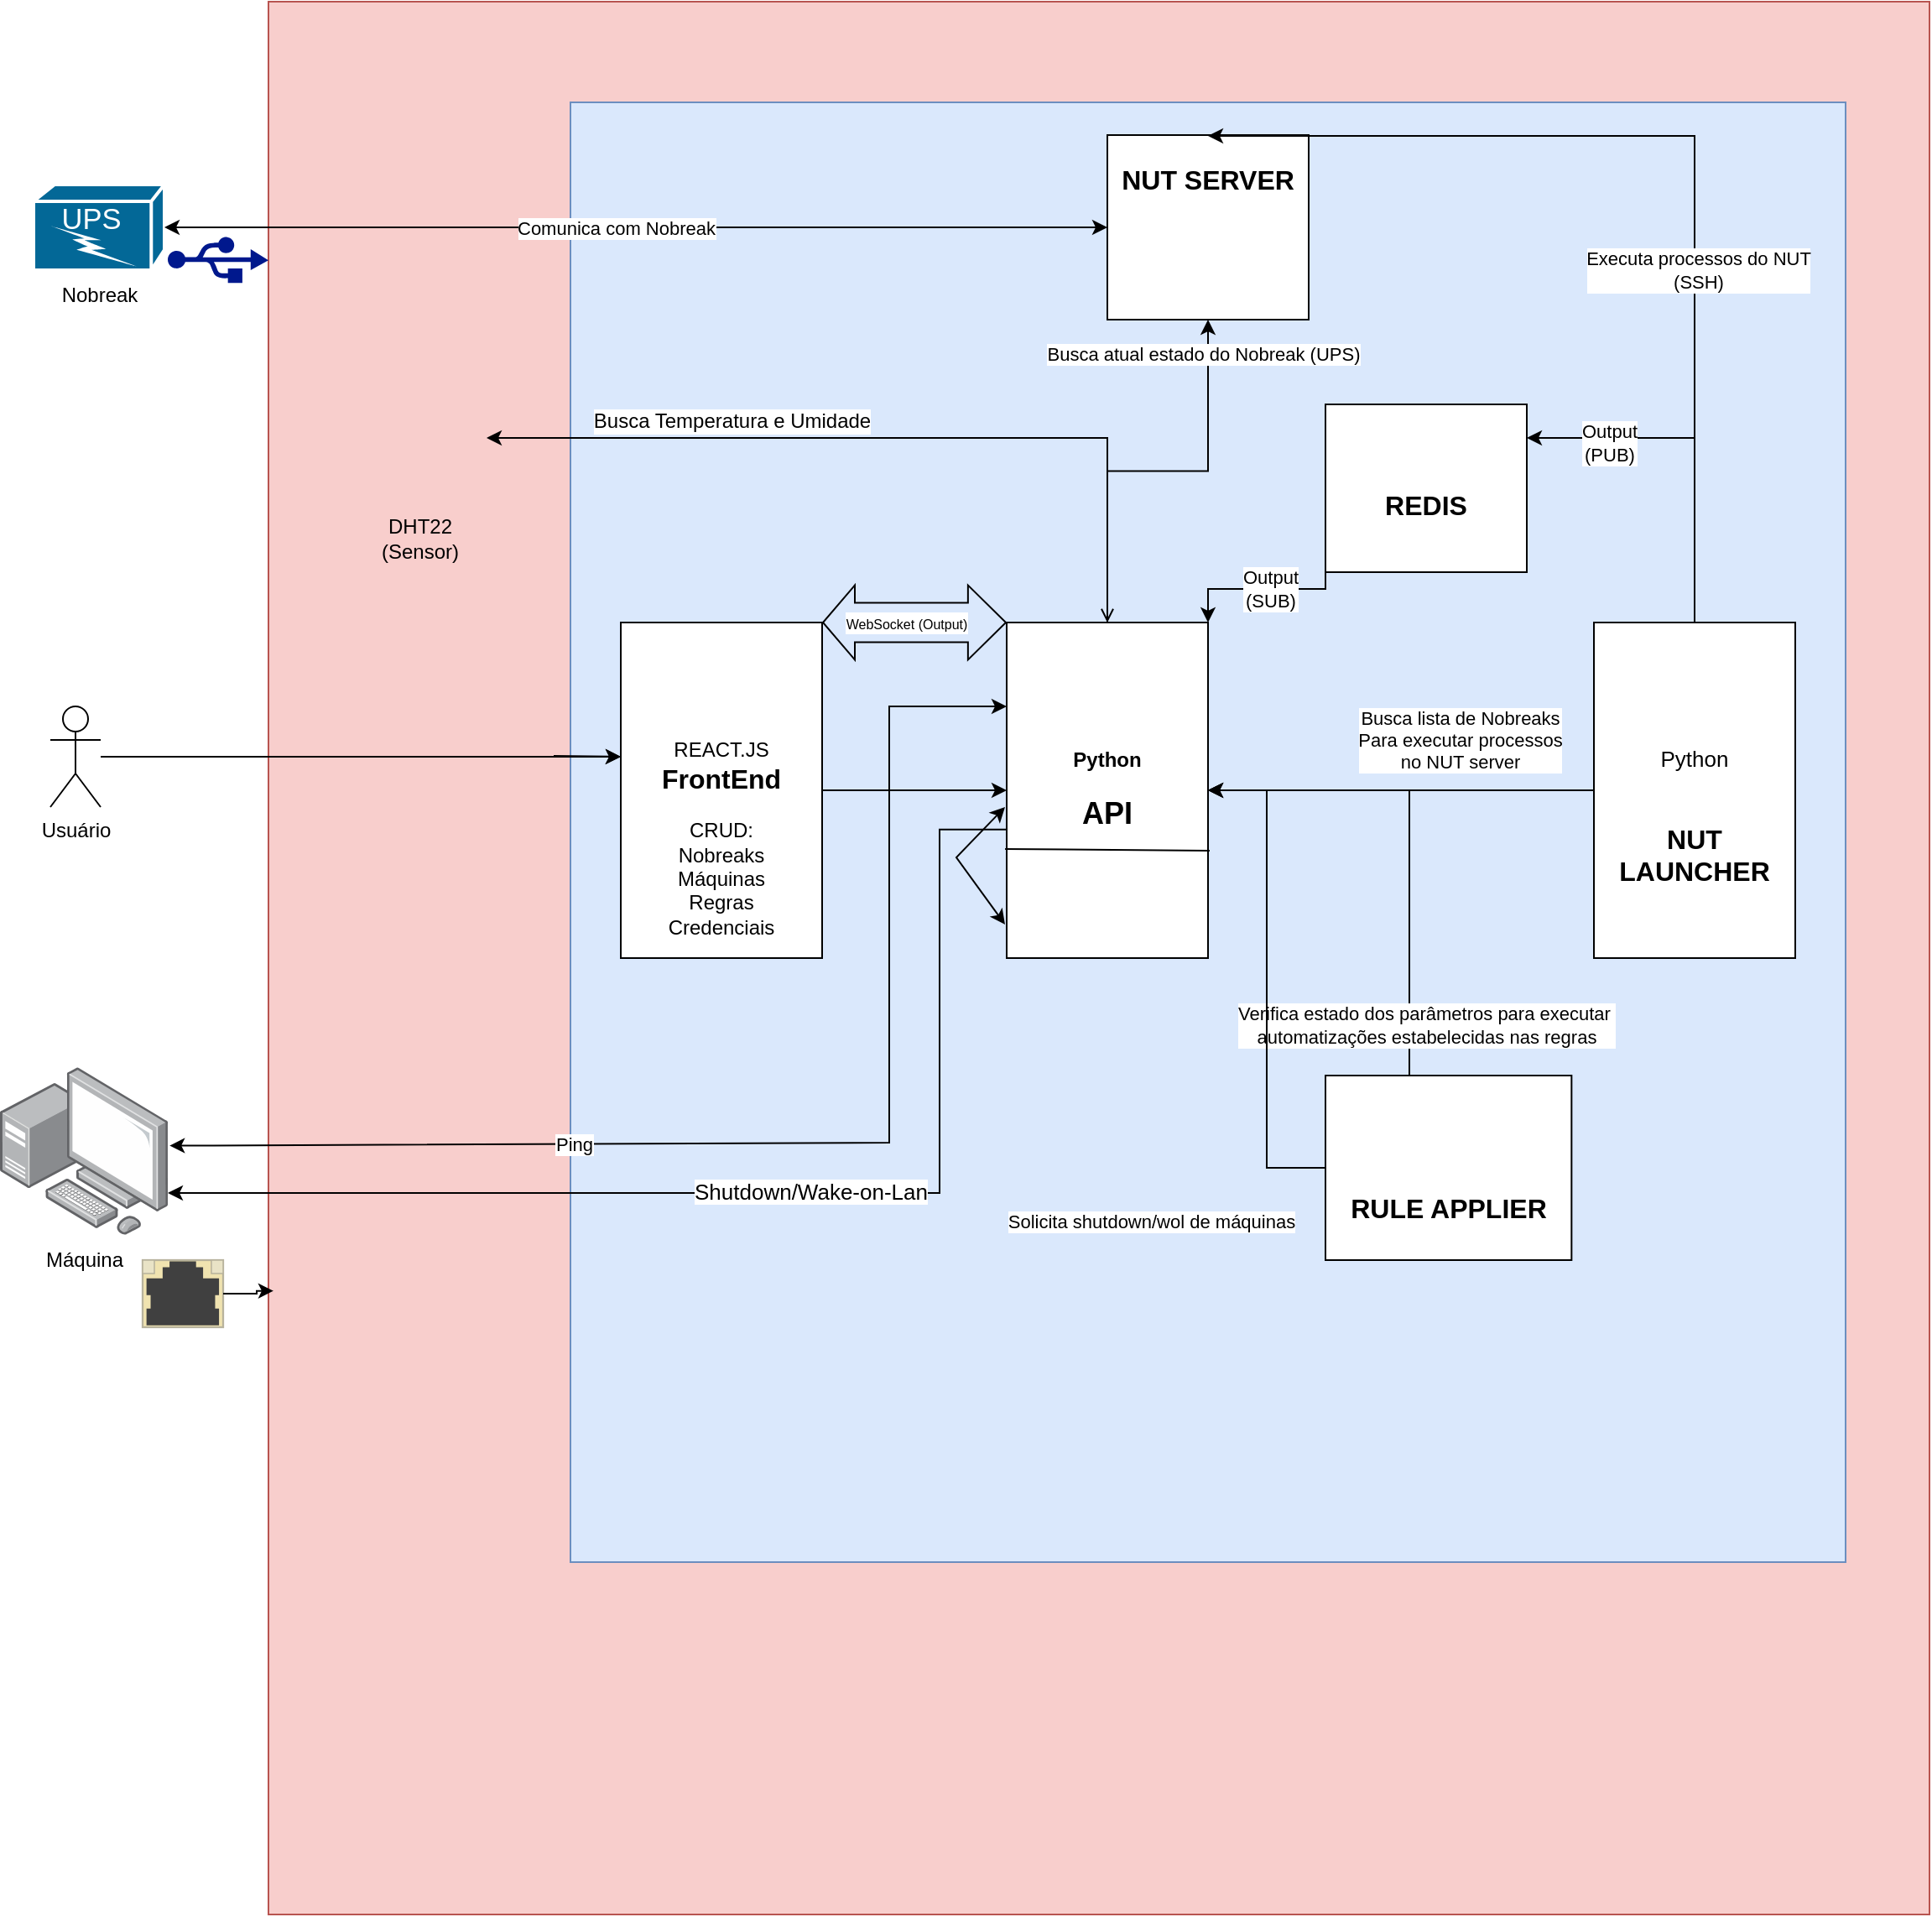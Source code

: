 <mxfile version="24.4.13" type="github">
  <diagram name="Página-1" id="loog_TDpNLrYzkw7vRTw">
    <mxGraphModel dx="1862" dy="1729" grid="1" gridSize="10" guides="1" tooltips="1" connect="1" arrows="1" fold="1" page="1" pageScale="1" pageWidth="827" pageHeight="1169" math="0" shadow="0">
      <root>
        <mxCell id="0" />
        <mxCell id="1" parent="0" />
        <mxCell id="q3MnRj5c0zbGP_vSEpre-81" value="" style="rounded=0;whiteSpace=wrap;html=1;fillColor=#f8cecc;strokeColor=#b85450;" parent="1" vertex="1">
          <mxGeometry x="-120" y="-50" width="990" height="1140" as="geometry" />
        </mxCell>
        <mxCell id="q3MnRj5c0zbGP_vSEpre-72" value="" style="rounded=0;whiteSpace=wrap;html=1;fillColor=#dae8fc;strokeColor=#6c8ebf;" parent="1" vertex="1">
          <mxGeometry x="60" y="10" width="760" height="870" as="geometry" />
        </mxCell>
        <mxCell id="q3MnRj5c0zbGP_vSEpre-71" style="edgeStyle=orthogonalEdgeStyle;rounded=0;orthogonalLoop=1;jettySize=auto;html=1;" parent="1" source="aKBw-4UxV57anF9vEbet-1" edge="1">
          <mxGeometry relative="1" as="geometry">
            <mxPoint x="90" y="400" as="targetPoint" />
          </mxGeometry>
        </mxCell>
        <mxCell id="aKBw-4UxV57anF9vEbet-1" value="Usuário" style="shape=umlActor;verticalLabelPosition=bottom;verticalAlign=top;html=1;outlineConnect=0;" parent="1" vertex="1">
          <mxGeometry x="-250" y="370" width="30" height="60" as="geometry" />
        </mxCell>
        <mxCell id="aKBw-4UxV57anF9vEbet-2" value="" style="endArrow=classic;html=1;rounded=0;entryX=0;entryY=0.4;entryDx=0;entryDy=0;entryPerimeter=0;" parent="1" target="aKBw-4UxV57anF9vEbet-5" edge="1">
          <mxGeometry width="50" height="50" relative="1" as="geometry">
            <mxPoint x="50" y="399.5" as="sourcePoint" />
            <mxPoint x="130" y="399.5" as="targetPoint" />
          </mxGeometry>
        </mxCell>
        <mxCell id="aKBw-4UxV57anF9vEbet-7" style="edgeStyle=orthogonalEdgeStyle;rounded=0;orthogonalLoop=1;jettySize=auto;html=1;exitX=1;exitY=0.5;exitDx=0;exitDy=0;entryX=0;entryY=0.5;entryDx=0;entryDy=0;" parent="1" source="aKBw-4UxV57anF9vEbet-5" target="aKBw-4UxV57anF9vEbet-6" edge="1">
          <mxGeometry relative="1" as="geometry">
            <mxPoint x="320" y="490" as="targetPoint" />
          </mxGeometry>
        </mxCell>
        <mxCell id="q3MnRj5c0zbGP_vSEpre-61" style="edgeStyle=orthogonalEdgeStyle;rounded=0;orthogonalLoop=1;jettySize=auto;html=1;entryX=0.5;entryY=1;entryDx=0;entryDy=0;" parent="1" source="aKBw-4UxV57anF9vEbet-6" target="aKBw-4UxV57anF9vEbet-15" edge="1">
          <mxGeometry relative="1" as="geometry" />
        </mxCell>
        <mxCell id="q3MnRj5c0zbGP_vSEpre-62" value="Busca atual estado do Nobreak (UPS)" style="edgeLabel;html=1;align=center;verticalAlign=middle;resizable=0;points=[];" parent="q3MnRj5c0zbGP_vSEpre-61" vertex="1" connectable="0">
          <mxGeometry x="-0.011" relative="1" as="geometry">
            <mxPoint x="28" y="-70" as="offset" />
          </mxGeometry>
        </mxCell>
        <mxCell id="q3MnRj5c0zbGP_vSEpre-69" style="edgeStyle=orthogonalEdgeStyle;rounded=0;orthogonalLoop=1;jettySize=auto;html=1;entryX=1;entryY=0.5;entryDx=0;entryDy=0;startArrow=open;startFill=0;" parent="1" source="aKBw-4UxV57anF9vEbet-6" target="q3MnRj5c0zbGP_vSEpre-68" edge="1">
          <mxGeometry relative="1" as="geometry">
            <Array as="points">
              <mxPoint x="380" y="210" />
            </Array>
          </mxGeometry>
        </mxCell>
        <mxCell id="q3MnRj5c0zbGP_vSEpre-70" value="&lt;font style=&quot;font-size: 12px;&quot;&gt;Busca Temperatura e Umidade&lt;/font&gt;" style="edgeLabel;html=1;align=center;verticalAlign=middle;resizable=0;points=[];" parent="q3MnRj5c0zbGP_vSEpre-69" vertex="1" connectable="0">
          <mxGeometry x="0.426" y="-2" relative="1" as="geometry">
            <mxPoint x="8" y="-8" as="offset" />
          </mxGeometry>
        </mxCell>
        <mxCell id="aKBw-4UxV57anF9vEbet-6" value="&lt;div&gt;&lt;b&gt;Python&lt;/b&gt;&lt;/div&gt;&lt;b&gt;&lt;div&gt;&lt;b&gt;&lt;br&gt;&lt;/b&gt;&lt;/div&gt;&lt;font style=&quot;font-size: 18px;&quot;&gt;API&lt;/font&gt;&lt;/b&gt;" style="rounded=0;whiteSpace=wrap;html=1;" parent="1" vertex="1">
          <mxGeometry x="320" y="320" width="120" height="200" as="geometry" />
        </mxCell>
        <mxCell id="aKBw-4UxV57anF9vEbet-9" value="" style="shape=image;verticalLabelPosition=bottom;labelBackgroundColor=default;verticalAlign=top;aspect=fixed;imageAspect=0;image=https://upload.wikimedia.org/wikipedia/commons/thumb/c/c3/Python-logo-notext.svg/1869px-Python-logo-notext.svg.png;" parent="1" vertex="1">
          <mxGeometry x="335" y="333.84" width="51.25" height="56.16" as="geometry" />
        </mxCell>
        <mxCell id="aKBw-4UxV57anF9vEbet-10" value="" style="shape=image;verticalLabelPosition=bottom;labelBackgroundColor=default;verticalAlign=top;aspect=fixed;imageAspect=0;image=https://upload.wikimedia.org/wikipedia/commons/thumb/3/38/SQLite370.svg/1200px-SQLite370.svg.png;" parent="1" vertex="1">
          <mxGeometry x="335" y="460" width="90" height="42.67" as="geometry" />
        </mxCell>
        <mxCell id="aKBw-4UxV57anF9vEbet-11" value="" style="endArrow=none;html=1;rounded=0;exitX=-0.008;exitY=0.675;exitDx=0;exitDy=0;exitPerimeter=0;entryX=1.008;entryY=0.68;entryDx=0;entryDy=0;entryPerimeter=0;" parent="1" source="aKBw-4UxV57anF9vEbet-6" target="aKBw-4UxV57anF9vEbet-6" edge="1">
          <mxGeometry width="50" height="50" relative="1" as="geometry">
            <mxPoint x="320" y="340" as="sourcePoint" />
            <mxPoint x="370" y="290" as="targetPoint" />
          </mxGeometry>
        </mxCell>
        <mxCell id="aKBw-4UxV57anF9vEbet-14" value="" style="endArrow=classic;startArrow=classic;html=1;rounded=0;entryX=1;entryY=0.5;entryDx=0;entryDy=0;" parent="1" edge="1">
          <mxGeometry width="50" height="50" relative="1" as="geometry">
            <mxPoint x="319" y="500" as="sourcePoint" />
            <mxPoint x="319" y="430" as="targetPoint" />
            <Array as="points">
              <mxPoint x="290" y="460" />
            </Array>
          </mxGeometry>
        </mxCell>
        <mxCell id="q3MnRj5c0zbGP_vSEpre-6" value="" style="group;movable=1;resizable=1;rotatable=1;deletable=1;editable=1;locked=0;connectable=1;" parent="1" vertex="1" connectable="0">
          <mxGeometry x="380" y="29.5" width="120" height="110" as="geometry" />
        </mxCell>
        <mxCell id="aKBw-4UxV57anF9vEbet-15" value="&lt;font style=&quot;font-size: 16px;&quot;&gt;&lt;b&gt;NUT SERVER&lt;/b&gt;&lt;/font&gt;&lt;div style=&quot;font-size: 16px;&quot;&gt;&lt;font style=&quot;font-size: 16px;&quot;&gt;&lt;br&gt;&lt;/font&gt;&lt;/div&gt;&lt;div style=&quot;font-size: 16px;&quot;&gt;&lt;font style=&quot;font-size: 16px;&quot;&gt;&lt;br&gt;&lt;/font&gt;&lt;/div&gt;&lt;div style=&quot;font-size: 16px;&quot;&gt;&lt;b&gt;&lt;br&gt;&lt;/b&gt;&lt;/div&gt;" style="rounded=0;whiteSpace=wrap;html=1;" parent="q3MnRj5c0zbGP_vSEpre-6" vertex="1">
          <mxGeometry width="120" height="110.0" as="geometry" />
        </mxCell>
        <mxCell id="q3MnRj5c0zbGP_vSEpre-4" value="" style="shape=image;verticalLabelPosition=bottom;labelBackgroundColor=default;verticalAlign=top;aspect=fixed;imageAspect=0;image=https://networkupstools.org/images/nut-logo.png;movable=1;resizable=1;rotatable=1;deletable=1;editable=1;locked=0;connectable=1;" parent="q3MnRj5c0zbGP_vSEpre-6" vertex="1">
          <mxGeometry x="40" y="50.0" width="33" height="33" as="geometry" />
        </mxCell>
        <mxCell id="q3MnRj5c0zbGP_vSEpre-12" value="" style="group" parent="1" vertex="1" connectable="0">
          <mxGeometry x="670" y="320" width="120" height="200" as="geometry" />
        </mxCell>
        <mxCell id="q3MnRj5c0zbGP_vSEpre-16" style="edgeStyle=orthogonalEdgeStyle;rounded=0;orthogonalLoop=1;jettySize=auto;html=1;" parent="q3MnRj5c0zbGP_vSEpre-12" source="q3MnRj5c0zbGP_vSEpre-5" edge="1">
          <mxGeometry relative="1" as="geometry">
            <mxPoint x="-230" y="-290" as="targetPoint" />
            <Array as="points">
              <mxPoint x="60" y="-290" />
            </Array>
          </mxGeometry>
        </mxCell>
        <mxCell id="q3MnRj5c0zbGP_vSEpre-17" value="Executa processos do NUT&lt;div&gt;(SSH)&lt;/div&gt;" style="edgeLabel;html=1;align=center;verticalAlign=middle;resizable=0;points=[];" parent="q3MnRj5c0zbGP_vSEpre-16" vertex="1" connectable="0">
          <mxGeometry x="-0.274" y="-2" relative="1" as="geometry">
            <mxPoint as="offset" />
          </mxGeometry>
        </mxCell>
        <mxCell id="q3MnRj5c0zbGP_vSEpre-26" style="edgeStyle=orthogonalEdgeStyle;rounded=0;orthogonalLoop=1;jettySize=auto;html=1;" parent="q3MnRj5c0zbGP_vSEpre-12" source="q3MnRj5c0zbGP_vSEpre-5" edge="1">
          <mxGeometry relative="1" as="geometry">
            <mxPoint x="-40" y="-110" as="targetPoint" />
            <Array as="points">
              <mxPoint x="60" y="-110" />
            </Array>
          </mxGeometry>
        </mxCell>
        <mxCell id="q3MnRj5c0zbGP_vSEpre-27" value="Output&lt;br&gt;(PUB)" style="edgeLabel;html=1;align=center;verticalAlign=middle;resizable=0;points=[];" parent="q3MnRj5c0zbGP_vSEpre-26" vertex="1" connectable="0">
          <mxGeometry x="0.529" y="3" relative="1" as="geometry">
            <mxPoint x="-1" as="offset" />
          </mxGeometry>
        </mxCell>
        <mxCell id="q3MnRj5c0zbGP_vSEpre-5" value="&lt;div style=&quot;&quot;&gt;&lt;font style=&quot;font-size: 13px;&quot;&gt;&lt;br&gt;&lt;/font&gt;&lt;/div&gt;&lt;div style=&quot;&quot;&gt;&lt;font style=&quot;font-size: 13px;&quot;&gt;&lt;br&gt;&lt;/font&gt;&lt;/div&gt;&lt;div style=&quot;&quot;&gt;&lt;font style=&quot;font-size: 13px;&quot;&gt;Python&lt;/font&gt;&lt;/div&gt;&lt;div style=&quot;&quot;&gt;&lt;font style=&quot;font-size: 13px;&quot;&gt;&lt;br&gt;&lt;/font&gt;&lt;/div&gt;&lt;div style=&quot;&quot;&gt;&lt;font style=&quot;font-size: 13px;&quot;&gt;&lt;br&gt;&lt;/font&gt;&lt;/div&gt;&lt;div style=&quot;font-size: 16px;&quot;&gt;&lt;b&gt;NUT LAUNCHER&lt;/b&gt;&lt;/div&gt;" style="rounded=0;whiteSpace=wrap;html=1;" parent="q3MnRj5c0zbGP_vSEpre-12" vertex="1">
          <mxGeometry width="120" height="200" as="geometry" />
        </mxCell>
        <mxCell id="q3MnRj5c0zbGP_vSEpre-11" value="" style="shape=image;verticalLabelPosition=bottom;labelBackgroundColor=default;verticalAlign=top;aspect=fixed;imageAspect=0;image=https://upload.wikimedia.org/wikipedia/commons/thumb/c/c3/Python-logo-notext.svg/1869px-Python-logo-notext.svg.png;" parent="q3MnRj5c0zbGP_vSEpre-12" vertex="1">
          <mxGeometry x="34.38" y="10" width="51.25" height="56.16" as="geometry" />
        </mxCell>
        <mxCell id="q3MnRj5c0zbGP_vSEpre-14" style="edgeStyle=orthogonalEdgeStyle;rounded=0;orthogonalLoop=1;jettySize=auto;html=1;exitX=0;exitY=0.5;exitDx=0;exitDy=0;entryX=1;entryY=0.5;entryDx=0;entryDy=0;" parent="1" source="q3MnRj5c0zbGP_vSEpre-5" target="aKBw-4UxV57anF9vEbet-6" edge="1">
          <mxGeometry relative="1" as="geometry" />
        </mxCell>
        <mxCell id="q3MnRj5c0zbGP_vSEpre-15" value="Busca lista de Nobreaks&lt;div&gt;Para executar processos&lt;/div&gt;&lt;div&gt;no NUT server&lt;/div&gt;" style="edgeLabel;html=1;align=center;verticalAlign=middle;resizable=0;points=[];" parent="q3MnRj5c0zbGP_vSEpre-14" vertex="1" connectable="0">
          <mxGeometry x="0.033" y="4" relative="1" as="geometry">
            <mxPoint x="39" y="-34" as="offset" />
          </mxGeometry>
        </mxCell>
        <mxCell id="q3MnRj5c0zbGP_vSEpre-18" value="" style="group" parent="1" vertex="1" connectable="0">
          <mxGeometry x="510" y="110" width="120" height="200" as="geometry" />
        </mxCell>
        <mxCell id="q3MnRj5c0zbGP_vSEpre-25" value="" style="group" parent="q3MnRj5c0zbGP_vSEpre-18" vertex="1" connectable="0">
          <mxGeometry y="30" width="120" height="200" as="geometry" />
        </mxCell>
        <mxCell id="q3MnRj5c0zbGP_vSEpre-21" value="&lt;div style=&quot;&quot;&gt;&lt;b style=&quot;font-size: 16px; background-color: initial;&quot;&gt;&lt;br&gt;&lt;/b&gt;&lt;/div&gt;&lt;div style=&quot;&quot;&gt;&lt;b style=&quot;font-size: 16px; background-color: initial;&quot;&gt;REDIS&lt;/b&gt;&lt;br&gt;&lt;/div&gt;" style="rounded=0;whiteSpace=wrap;html=1;" parent="q3MnRj5c0zbGP_vSEpre-25" vertex="1">
          <mxGeometry y="50" width="120" height="100" as="geometry" />
        </mxCell>
        <mxCell id="q3MnRj5c0zbGP_vSEpre-24" value="" style="shape=image;verticalLabelPosition=bottom;labelBackgroundColor=default;verticalAlign=top;aspect=fixed;imageAspect=0;image=https://w7.pngwing.com/pngs/230/99/png-transparent-redis-original-wordmark-logo-icon-thumbnail.png;" parent="q3MnRj5c0zbGP_vSEpre-25" vertex="1">
          <mxGeometry x="20" y="60" width="80" height="80" as="geometry" />
        </mxCell>
        <mxCell id="q3MnRj5c0zbGP_vSEpre-30" style="edgeStyle=orthogonalEdgeStyle;rounded=0;orthogonalLoop=1;jettySize=auto;html=1;exitX=0;exitY=1;exitDx=0;exitDy=0;entryX=1;entryY=0;entryDx=0;entryDy=0;" parent="1" source="q3MnRj5c0zbGP_vSEpre-21" target="aKBw-4UxV57anF9vEbet-6" edge="1">
          <mxGeometry relative="1" as="geometry">
            <Array as="points">
              <mxPoint x="510" y="300" />
              <mxPoint x="440" y="300" />
            </Array>
          </mxGeometry>
        </mxCell>
        <mxCell id="q3MnRj5c0zbGP_vSEpre-31" value="Output&lt;br&gt;(SUB)" style="edgeLabel;html=1;align=center;verticalAlign=middle;resizable=0;points=[];" parent="q3MnRj5c0zbGP_vSEpre-30" vertex="1" connectable="0">
          <mxGeometry x="-0.145" relative="1" as="geometry">
            <mxPoint as="offset" />
          </mxGeometry>
        </mxCell>
        <mxCell id="q3MnRj5c0zbGP_vSEpre-32" value="" style="shape=flexArrow;endArrow=classic;startArrow=classic;html=1;rounded=0;entryX=0;entryY=0;entryDx=0;entryDy=0;exitX=1;exitY=0;exitDx=0;exitDy=0;width=23.429;endSize=7.189;" parent="1" source="aKBw-4UxV57anF9vEbet-5" target="aKBw-4UxV57anF9vEbet-6" edge="1">
          <mxGeometry width="100" height="100" relative="1" as="geometry">
            <mxPoint x="260" y="320" as="sourcePoint" />
            <mxPoint x="360" y="220" as="targetPoint" />
          </mxGeometry>
        </mxCell>
        <mxCell id="q3MnRj5c0zbGP_vSEpre-33" value="&lt;div&gt;&lt;br&gt;&lt;/div&gt;&lt;div&gt;&lt;br&gt;&lt;/div&gt;" style="edgeLabel;html=1;align=center;verticalAlign=middle;resizable=0;points=[];" parent="q3MnRj5c0zbGP_vSEpre-32" vertex="1" connectable="0">
          <mxGeometry x="-0.08" y="-1" relative="1" as="geometry">
            <mxPoint as="offset" />
          </mxGeometry>
        </mxCell>
        <mxCell id="q3MnRj5c0zbGP_vSEpre-35" value="&lt;font style=&quot;font-size: 8px;&quot;&gt;WebSocket (Output)&lt;/font&gt;" style="edgeLabel;html=1;align=center;verticalAlign=middle;resizable=0;points=[];" parent="q3MnRj5c0zbGP_vSEpre-32" vertex="1" connectable="0">
          <mxGeometry x="-0.348" relative="1" as="geometry">
            <mxPoint x="14" as="offset" />
          </mxGeometry>
        </mxCell>
        <mxCell id="q3MnRj5c0zbGP_vSEpre-34" value="" style="group" parent="1" vertex="1" connectable="0">
          <mxGeometry x="90" y="320" width="120" height="200" as="geometry" />
        </mxCell>
        <mxCell id="aKBw-4UxV57anF9vEbet-5" value="&lt;div&gt;&lt;br&gt;&lt;/div&gt;&lt;div&gt;&lt;br&gt;&lt;/div&gt;&lt;br&gt;&lt;br&gt;&lt;div&gt;REACT.JS&lt;br&gt;&lt;b&gt;&lt;font style=&quot;font-size: 16px;&quot;&gt;FrontEnd&lt;/font&gt;&lt;/b&gt;&lt;div&gt;&lt;br&gt;&lt;div&gt;CRUD:&lt;br&gt;Nobreaks&lt;br&gt;Máquinas&lt;br&gt;Regras&lt;/div&gt;&lt;/div&gt;&lt;/div&gt;&lt;div&gt;Credenciais&lt;/div&gt;" style="rounded=0;whiteSpace=wrap;html=1;" parent="q3MnRj5c0zbGP_vSEpre-34" vertex="1">
          <mxGeometry width="120" height="200" as="geometry" />
        </mxCell>
        <mxCell id="aKBw-4UxV57anF9vEbet-8" value="" style="shape=image;verticalLabelPosition=bottom;labelBackgroundColor=default;verticalAlign=top;aspect=fixed;imageAspect=0;image=https://upload.wikimedia.org/wikipedia/commons/thumb/a/a7/React-icon.svg/1200px-React-icon.svg.png;" parent="q3MnRj5c0zbGP_vSEpre-34" vertex="1">
          <mxGeometry x="31.23" y="20" width="57.53" height="50" as="geometry" />
        </mxCell>
        <mxCell id="q3MnRj5c0zbGP_vSEpre-51" style="edgeStyle=orthogonalEdgeStyle;rounded=0;orthogonalLoop=1;jettySize=auto;html=1;entryX=1;entryY=0.5;entryDx=0;entryDy=0;" parent="1" source="q3MnRj5c0zbGP_vSEpre-41" target="aKBw-4UxV57anF9vEbet-6" edge="1">
          <mxGeometry relative="1" as="geometry">
            <Array as="points">
              <mxPoint x="560" y="420" />
            </Array>
          </mxGeometry>
        </mxCell>
        <mxCell id="q3MnRj5c0zbGP_vSEpre-52" value="&lt;div&gt;Verifica estado dos parâmetros para executar&amp;nbsp;&lt;br&gt;&lt;/div&gt;&lt;div&gt;automatizações estabelecidas nas regras&lt;/div&gt;" style="edgeLabel;html=1;align=center;verticalAlign=middle;resizable=0;points=[];" parent="q3MnRj5c0zbGP_vSEpre-51" vertex="1" connectable="0">
          <mxGeometry x="-0.462" y="-2" relative="1" as="geometry">
            <mxPoint x="8" y="48" as="offset" />
          </mxGeometry>
        </mxCell>
        <mxCell id="cE6eDfSoXoZlfE7RaKTP-1" style="edgeStyle=orthogonalEdgeStyle;rounded=0;orthogonalLoop=1;jettySize=auto;html=1;exitX=0;exitY=0.5;exitDx=0;exitDy=0;entryX=1;entryY=0.5;entryDx=0;entryDy=0;" edge="1" parent="1" source="q3MnRj5c0zbGP_vSEpre-41" target="aKBw-4UxV57anF9vEbet-6">
          <mxGeometry relative="1" as="geometry" />
        </mxCell>
        <mxCell id="cE6eDfSoXoZlfE7RaKTP-2" value="Solicita shutdown/wol de máquinas" style="edgeLabel;html=1;align=center;verticalAlign=middle;resizable=0;points=[];" vertex="1" connectable="0" parent="cE6eDfSoXoZlfE7RaKTP-1">
          <mxGeometry x="0.184" y="-1" relative="1" as="geometry">
            <mxPoint x="-70" y="171" as="offset" />
          </mxGeometry>
        </mxCell>
        <mxCell id="q3MnRj5c0zbGP_vSEpre-41" value="&lt;div style=&quot;&quot;&gt;&lt;br&gt;&lt;/div&gt;&lt;div style=&quot;&quot;&gt;&lt;br&gt;&lt;/div&gt;&lt;div style=&quot;font-size: 16px;&quot;&gt;&lt;b&gt;&lt;br&gt;&lt;/b&gt;&lt;/div&gt;&lt;div style=&quot;font-size: 16px;&quot;&gt;&lt;b&gt;RULE APPLIER&lt;/b&gt;&lt;/div&gt;" style="rounded=0;whiteSpace=wrap;html=1;" parent="1" vertex="1">
          <mxGeometry x="510" y="590" width="146.67" height="110" as="geometry" />
        </mxCell>
        <mxCell id="q3MnRj5c0zbGP_vSEpre-50" value="" style="shape=image;verticalLabelPosition=bottom;labelBackgroundColor=default;verticalAlign=top;aspect=fixed;imageAspect=0;image=https://upload.wikimedia.org/wikipedia/commons/thumb/c/c3/Python-logo-notext.svg/1869px-Python-logo-notext.svg.png;" parent="1" vertex="1">
          <mxGeometry x="557.71" y="600" width="51.25" height="56.16" as="geometry" />
        </mxCell>
        <mxCell id="q3MnRj5c0zbGP_vSEpre-53" value="" style="shape=mxgraph.cisco.misc.ups;html=1;pointerEvents=1;dashed=0;fillColor=#036897;strokeColor=#ffffff;strokeWidth=2;verticalLabelPosition=bottom;verticalAlign=top;align=center;outlineConnect=0;" parent="1" vertex="1">
          <mxGeometry x="-260" y="59" width="78" height="51" as="geometry" />
        </mxCell>
        <mxCell id="q3MnRj5c0zbGP_vSEpre-55" value="" style="endArrow=classic;startArrow=classic;html=1;rounded=0;entryX=0;entryY=0.5;entryDx=0;entryDy=0;exitX=1;exitY=0.5;exitDx=0;exitDy=0;exitPerimeter=0;" parent="1" source="q3MnRj5c0zbGP_vSEpre-53" target="q3MnRj5c0zbGP_vSEpre-6" edge="1">
          <mxGeometry width="50" height="50" relative="1" as="geometry">
            <mxPoint x="190" y="200" as="sourcePoint" />
            <mxPoint x="240" y="150" as="targetPoint" />
          </mxGeometry>
        </mxCell>
        <mxCell id="q3MnRj5c0zbGP_vSEpre-80" value="Comunica com Nobreak" style="edgeLabel;html=1;align=center;verticalAlign=middle;resizable=0;points=[];" parent="q3MnRj5c0zbGP_vSEpre-55" vertex="1" connectable="0">
          <mxGeometry x="-0.045" relative="1" as="geometry">
            <mxPoint as="offset" />
          </mxGeometry>
        </mxCell>
        <mxCell id="q3MnRj5c0zbGP_vSEpre-67" value="" style="image;points=[];aspect=fixed;html=1;align=center;shadow=0;dashed=0;image=img/lib/allied_telesis/computer_and_terminals/Personal_Computer_with_Server.svg;" parent="1" vertex="1">
          <mxGeometry x="-280" y="585" width="100" height="100" as="geometry" />
        </mxCell>
        <mxCell id="q3MnRj5c0zbGP_vSEpre-57" style="edgeStyle=orthogonalEdgeStyle;rounded=0;orthogonalLoop=1;jettySize=auto;html=1;exitX=-0.003;exitY=0.617;exitDx=0;exitDy=0;exitPerimeter=0;" parent="1" source="aKBw-4UxV57anF9vEbet-6" edge="1">
          <mxGeometry relative="1" as="geometry">
            <mxPoint x="-180" y="660" as="targetPoint" />
            <Array as="points">
              <mxPoint x="280" y="443" />
              <mxPoint x="280" y="660" />
            </Array>
          </mxGeometry>
        </mxCell>
        <mxCell id="q3MnRj5c0zbGP_vSEpre-59" value="&lt;font style=&quot;font-size: 13px;&quot;&gt;Shutdown/Wake-on-Lan&lt;/font&gt;" style="edgeLabel;html=1;align=center;verticalAlign=middle;resizable=0;points=[];" parent="q3MnRj5c0zbGP_vSEpre-57" vertex="1" connectable="0">
          <mxGeometry x="-0.07" y="-1" relative="1" as="geometry">
            <mxPoint as="offset" />
          </mxGeometry>
        </mxCell>
        <mxCell id="q3MnRj5c0zbGP_vSEpre-68" value="" style="shape=image;verticalLabelPosition=bottom;labelBackgroundColor=default;verticalAlign=top;aspect=fixed;imageAspect=0;image=https://cdn.awsli.com.br/600x700/2539/2539636/produto/216166889/sensor-de-temperatura-e-umidade---dht22-edbky789rm.jpg;" parent="1" vertex="1">
          <mxGeometry x="-70" y="170" width="80" height="80" as="geometry" />
        </mxCell>
        <mxCell id="q3MnRj5c0zbGP_vSEpre-75" value="" style="endArrow=classic;startArrow=classic;html=1;rounded=0;entryX=0;entryY=0.25;entryDx=0;entryDy=0;exitX=1.011;exitY=0.468;exitDx=0;exitDy=0;exitPerimeter=0;" parent="1" source="q3MnRj5c0zbGP_vSEpre-67" target="aKBw-4UxV57anF9vEbet-6" edge="1">
          <mxGeometry width="50" height="50" relative="1" as="geometry">
            <mxPoint x="-10" y="630" as="sourcePoint" />
            <mxPoint x="740" y="350" as="targetPoint" />
            <Array as="points">
              <mxPoint x="250" y="630" />
              <mxPoint x="250" y="370" />
            </Array>
          </mxGeometry>
        </mxCell>
        <mxCell id="q3MnRj5c0zbGP_vSEpre-76" value="Ping" style="edgeLabel;html=1;align=center;verticalAlign=middle;resizable=0;points=[];" parent="q3MnRj5c0zbGP_vSEpre-75" vertex="1" connectable="0">
          <mxGeometry x="-0.368" relative="1" as="geometry">
            <mxPoint x="1" as="offset" />
          </mxGeometry>
        </mxCell>
        <mxCell id="q3MnRj5c0zbGP_vSEpre-77" value="" style="shape=image;verticalLabelPosition=bottom;labelBackgroundColor=default;verticalAlign=top;aspect=fixed;imageAspect=0;image=https://upload.wikimedia.org/wikipedia/commons/2/24/Ansible_logo.svg;" parent="1" vertex="1">
          <mxGeometry x="388.43" y="339.42" width="36.57" height="45" as="geometry" />
        </mxCell>
        <mxCell id="q3MnRj5c0zbGP_vSEpre-78" value="" style="shape=image;verticalLabelPosition=bottom;labelBackgroundColor=default;verticalAlign=top;aspect=fixed;imageAspect=0;image=https://www.mundodocker.com.br/wp-content/uploads/2015/06/docker_facebook_share.png;" parent="1" vertex="1">
          <mxGeometry x="110" y="714.81" width="140.58" height="120.08" as="geometry" />
        </mxCell>
        <mxCell id="q3MnRj5c0zbGP_vSEpre-79" value="" style="shape=image;verticalLabelPosition=bottom;labelBackgroundColor=default;verticalAlign=top;aspect=fixed;imageAspect=0;image=https://upload.wikimedia.org/wikipedia/commons/3/39/Kubernetes_logo_without_workmark.svg;" parent="1" vertex="1">
          <mxGeometry x="300" y="710" width="133.58" height="129.7" as="geometry" />
        </mxCell>
        <mxCell id="q3MnRj5c0zbGP_vSEpre-83" value="" style="shape=image;verticalLabelPosition=bottom;labelBackgroundColor=default;verticalAlign=top;aspect=fixed;imageAspect=0;image=https://cdn.worldvectorlogo.com/logos/raspberry-pi.svg;" parent="1" vertex="1">
          <mxGeometry x="316.21" y="900" width="117.57" height="150.25" as="geometry" />
        </mxCell>
        <mxCell id="q3MnRj5c0zbGP_vSEpre-84" value="DHT22&lt;div&gt;(Sensor)&lt;/div&gt;" style="text;html=1;align=center;verticalAlign=middle;resizable=0;points=[];autosize=1;strokeColor=none;fillColor=none;" parent="1" vertex="1">
          <mxGeometry x="-65" y="250" width="70" height="40" as="geometry" />
        </mxCell>
        <mxCell id="q3MnRj5c0zbGP_vSEpre-85" value="Nobreak" style="text;html=1;align=center;verticalAlign=middle;resizable=0;points=[];autosize=1;strokeColor=none;fillColor=none;" parent="1" vertex="1">
          <mxGeometry x="-256" y="109.5" width="70" height="30" as="geometry" />
        </mxCell>
        <mxCell id="q3MnRj5c0zbGP_vSEpre-86" value="Máquina" style="text;html=1;align=center;verticalAlign=middle;resizable=0;points=[];autosize=1;strokeColor=none;fillColor=none;" parent="1" vertex="1">
          <mxGeometry x="-265" y="684.81" width="70" height="30" as="geometry" />
        </mxCell>
        <mxCell id="q3MnRj5c0zbGP_vSEpre-87" value="" style="sketch=0;aspect=fixed;pointerEvents=1;shadow=0;dashed=0;html=1;strokeColor=none;labelPosition=center;verticalLabelPosition=bottom;verticalAlign=top;align=center;fillColor=#00188D;shape=mxgraph.mscae.enterprise.usb" parent="1" vertex="1">
          <mxGeometry x="-180" y="90" width="60" height="27.6" as="geometry" />
        </mxCell>
        <mxCell id="q3MnRj5c0zbGP_vSEpre-88" value="" style="html=1;verticalLabelPosition=bottom;verticalAlign=top;outlineConnect=0;shadow=0;dashed=0;shape=mxgraph.rack.hpe_aruba.switches.rj45_sfp;" parent="1" vertex="1">
          <mxGeometry x="-195" y="700" width="48" height="40" as="geometry" />
        </mxCell>
        <mxCell id="q3MnRj5c0zbGP_vSEpre-89" style="edgeStyle=orthogonalEdgeStyle;rounded=0;orthogonalLoop=1;jettySize=auto;html=1;entryX=0.003;entryY=0.674;entryDx=0;entryDy=0;entryPerimeter=0;" parent="1" source="q3MnRj5c0zbGP_vSEpre-88" target="q3MnRj5c0zbGP_vSEpre-81" edge="1">
          <mxGeometry relative="1" as="geometry" />
        </mxCell>
      </root>
    </mxGraphModel>
  </diagram>
</mxfile>
